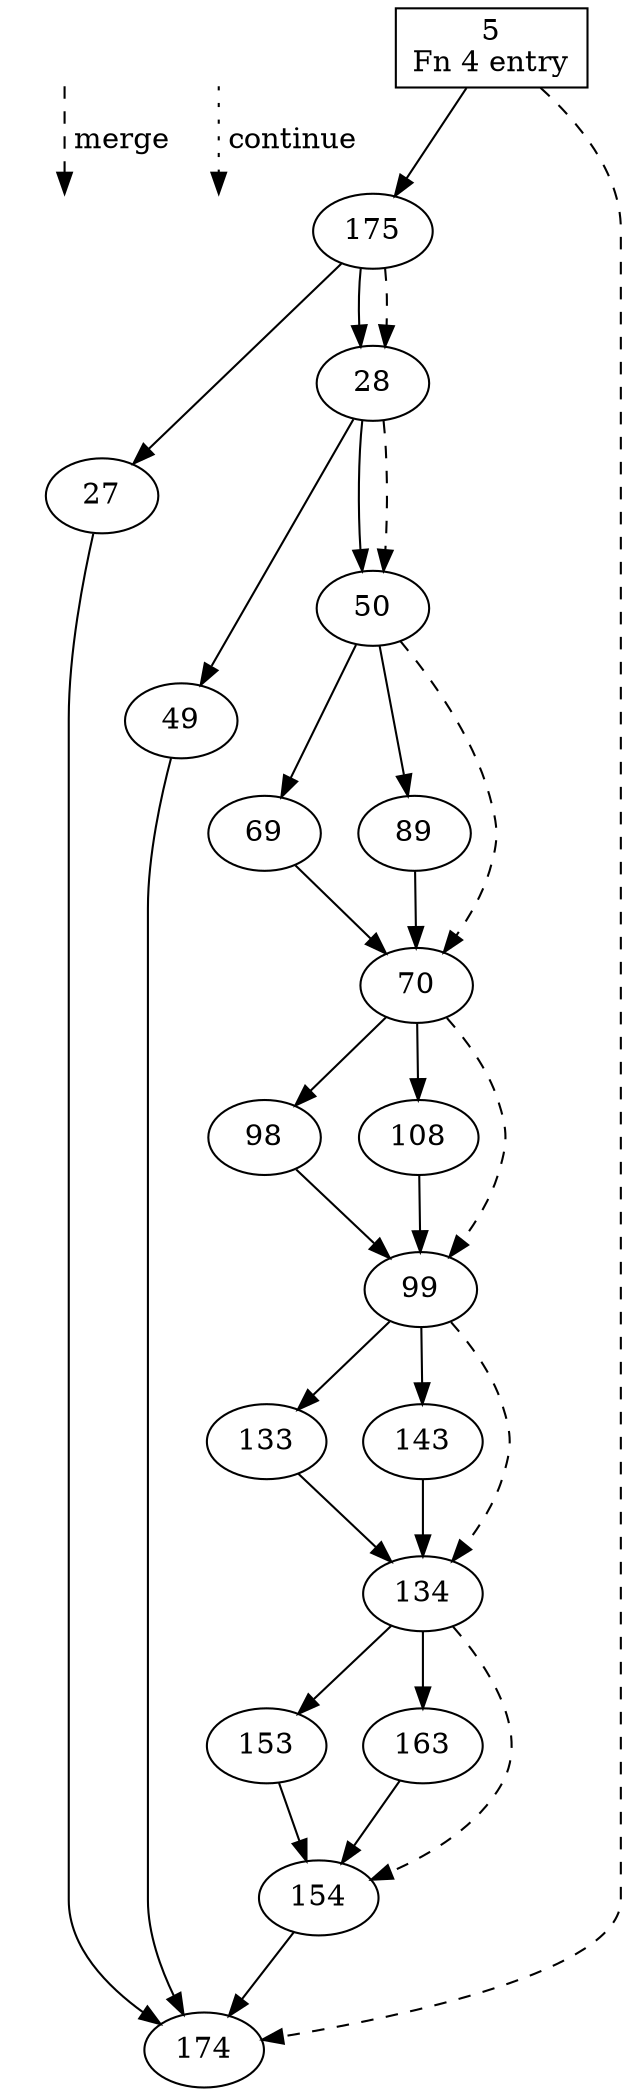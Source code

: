 digraph {
legend_merge_src [shape=plaintext, label=""];
legend_merge_dest [shape=plaintext, label=""];
legend_merge_src -> legend_merge_dest [label=" merge",style=dashed];
legend_continue_src [shape=plaintext, label=""];
legend_continue_dest [shape=plaintext, label=""];
legend_continue_src -> legend_continue_dest [label=" continue",style=dotted];
5 [label="5
Fn 4 entry", shape=box];
5 -> 175;
5 -> 174 [style=dashed];
175 [label="175"];
175 -> 27;
175 -> 28;
175 -> 28 [style=dashed];
27 [label="27"];
27 -> 174;
28 [label="28"];
28 -> 49;
28 -> 50;
28 -> 50 [style=dashed];
49 [label="49"];
49 -> 174;
50 [label="50"];
50 -> 69;
50 -> 89;
50 -> 70 [style=dashed];
69 [label="69"];
69 -> 70;
89 [label="89"];
89 -> 70;
70 [label="70"];
70 -> 98;
70 -> 108;
70 -> 99 [style=dashed];
98 [label="98"];
98 -> 99;
108 [label="108"];
108 -> 99;
99 [label="99"];
99 -> 133;
99 -> 143;
99 -> 134 [style=dashed];
133 [label="133"];
133 -> 134;
143 [label="143"];
143 -> 134;
134 [label="134"];
134 -> 153;
134 -> 163;
134 -> 154 [style=dashed];
153 [label="153"];
153 -> 154;
163 [label="163"];
163 -> 154;
154 [label="154"];
154 -> 174;
174 [label="174"];
}
